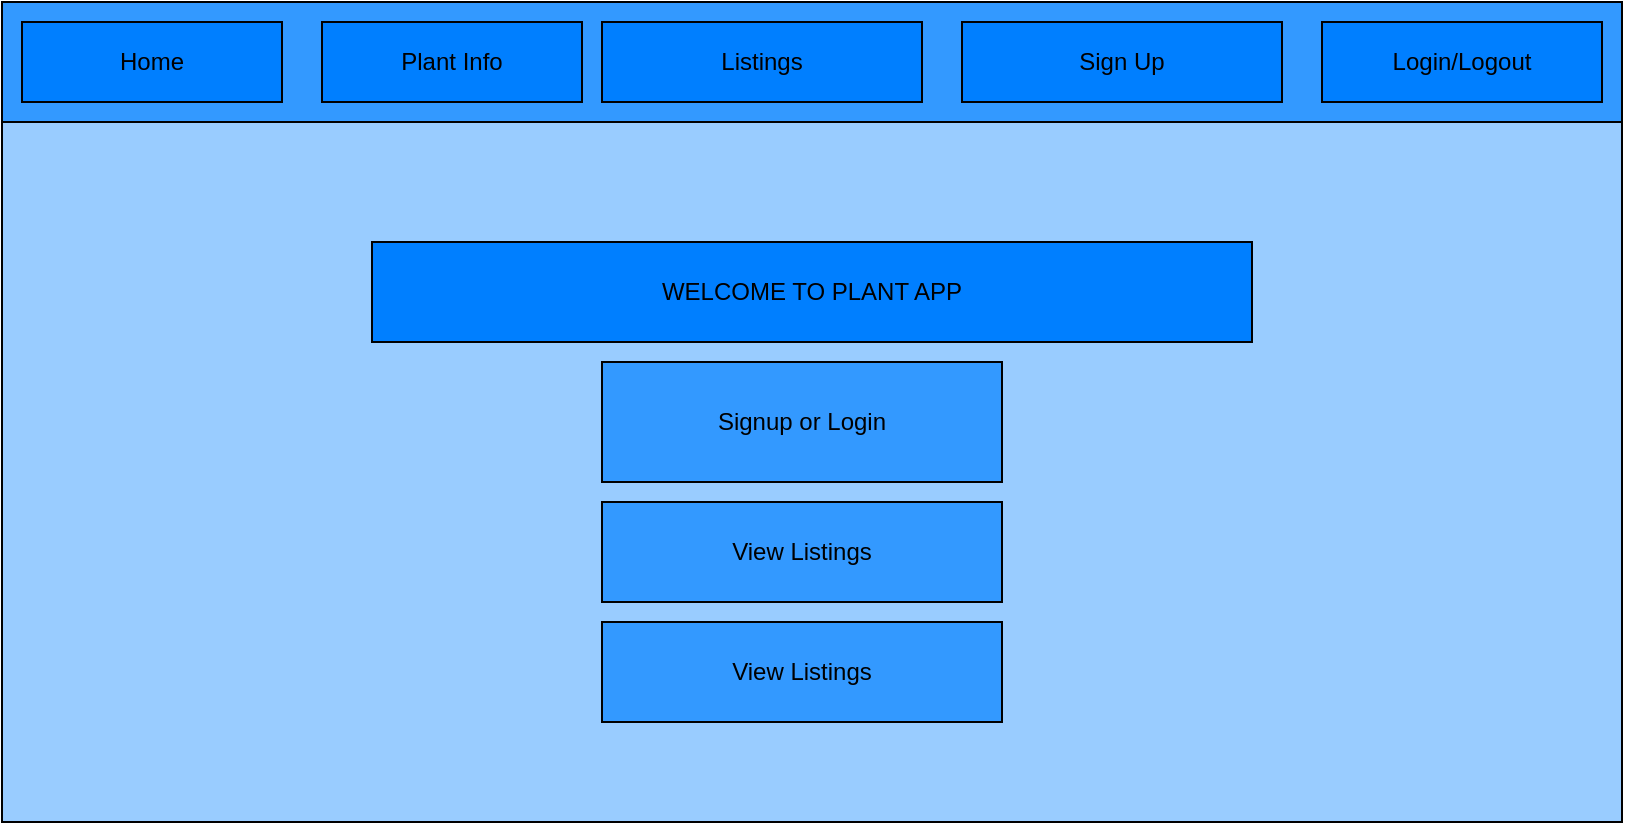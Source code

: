 <mxfile>
    <diagram id="SQ31T5xqvt6bAkhT0Tfv" name="Page-1">
        <mxGraphModel dx="1069" dy="381" grid="1" gridSize="10" guides="1" tooltips="1" connect="1" arrows="1" fold="1" page="1" pageScale="1" pageWidth="850" pageHeight="1100" math="0" shadow="0">
            <root>
                <mxCell id="0"/>
                <mxCell id="1" parent="0"/>
                <mxCell id="2" value="" style="whiteSpace=wrap;html=1;fillColor=#99CCFF;" parent="1" vertex="1">
                    <mxGeometry x="20" y="20" width="810" height="410" as="geometry"/>
                </mxCell>
                <mxCell id="3" value="" style="whiteSpace=wrap;html=1;fillColor=#3399FF;" parent="1" vertex="1">
                    <mxGeometry x="20" y="20" width="810" height="60" as="geometry"/>
                </mxCell>
                <mxCell id="4" value="Home" style="whiteSpace=wrap;html=1;fillColor=#007FFF;" parent="1" vertex="1">
                    <mxGeometry x="30" y="30" width="130" height="40" as="geometry"/>
                </mxCell>
                <mxCell id="5" value="Listings" style="whiteSpace=wrap;html=1;fillColor=#007FFF;" parent="1" vertex="1">
                    <mxGeometry x="320" y="30" width="160" height="40" as="geometry"/>
                </mxCell>
                <mxCell id="6" value="Login/Logout" style="whiteSpace=wrap;html=1;fillColor=#007FFF;" parent="1" vertex="1">
                    <mxGeometry x="680" y="30" width="140" height="40" as="geometry"/>
                </mxCell>
                <mxCell id="7" value="Sign Up" style="whiteSpace=wrap;html=1;fillColor=#007FFF;" parent="1" vertex="1">
                    <mxGeometry x="500" y="30" width="160" height="40" as="geometry"/>
                </mxCell>
                <mxCell id="8" value="Plant Info" style="whiteSpace=wrap;html=1;fillColor=#007FFF;" parent="1" vertex="1">
                    <mxGeometry x="180" y="30" width="130" height="40" as="geometry"/>
                </mxCell>
                <mxCell id="9" value="WELCOME TO PLANT APP" style="whiteSpace=wrap;html=1;fillColor=#007FFF;" parent="1" vertex="1">
                    <mxGeometry x="205" y="140" width="440" height="50" as="geometry"/>
                </mxCell>
                <mxCell id="10" value="Signup or Login" style="whiteSpace=wrap;html=1;fillColor=#3399FF;" parent="1" vertex="1">
                    <mxGeometry x="320" y="200" width="200" height="60" as="geometry"/>
                </mxCell>
                <mxCell id="12" value="View Listings" style="whiteSpace=wrap;html=1;fillColor=#3399FF;" parent="1" vertex="1">
                    <mxGeometry x="320" y="270" width="200" height="50" as="geometry"/>
                </mxCell>
                <mxCell id="13" value="View Listings" style="whiteSpace=wrap;html=1;fillColor=#3399FF;" vertex="1" parent="1">
                    <mxGeometry x="320" y="330" width="200" height="50" as="geometry"/>
                </mxCell>
            </root>
        </mxGraphModel>
    </diagram>
</mxfile>